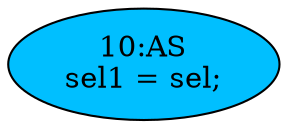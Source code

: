 strict digraph "" {
	node [label="\N"];
	"10:AS"	[ast="<pyverilog.vparser.ast.Assign object at 0x7f663b8b1590>",
		def_var="['sel1']",
		fillcolor=deepskyblue,
		label="10:AS
sel1 = sel;",
		statements="[]",
		style=filled,
		typ=Assign,
		use_var="['sel']"];
}
